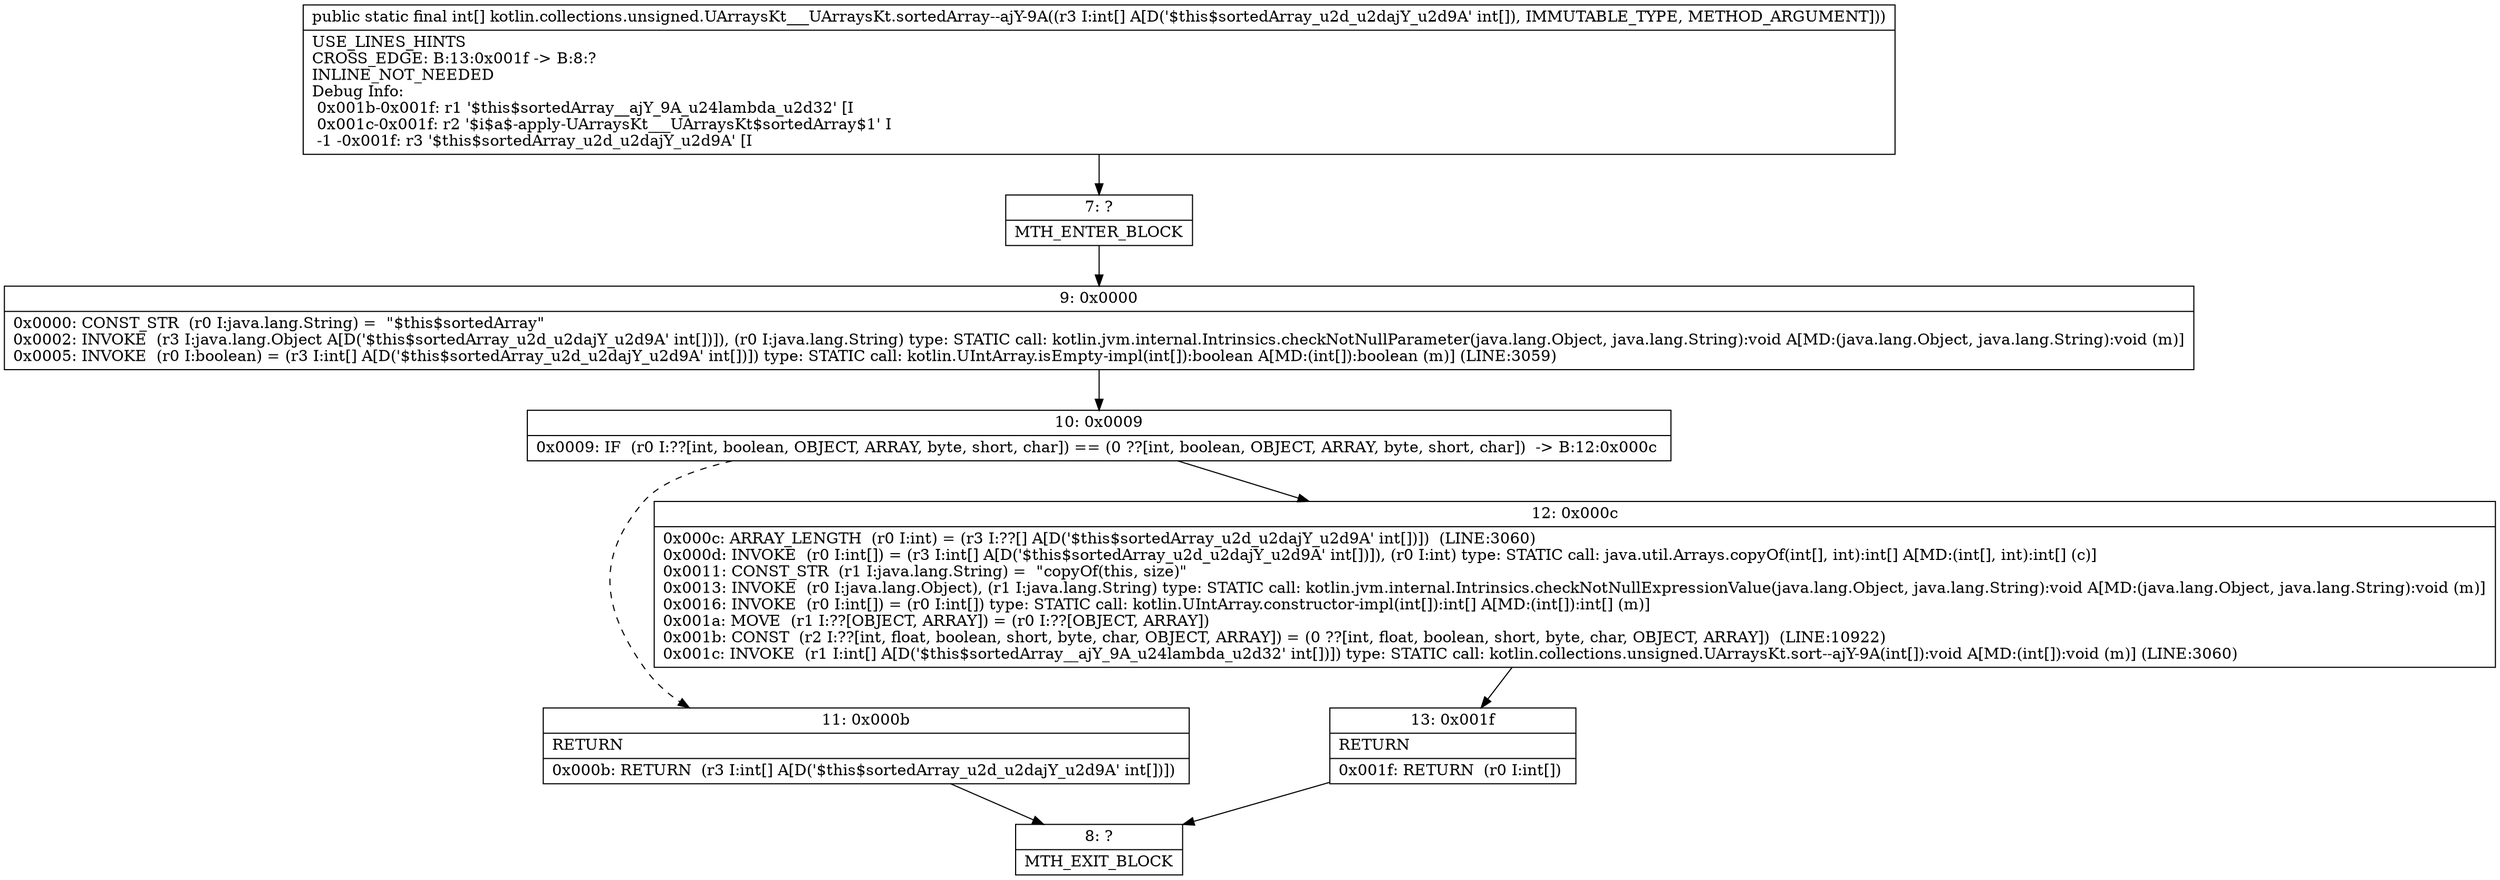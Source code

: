 digraph "CFG forkotlin.collections.unsigned.UArraysKt___UArraysKt.sortedArray\-\-ajY\-9A([I)[I" {
Node_7 [shape=record,label="{7\:\ ?|MTH_ENTER_BLOCK\l}"];
Node_9 [shape=record,label="{9\:\ 0x0000|0x0000: CONST_STR  (r0 I:java.lang.String) =  \"$this$sortedArray\" \l0x0002: INVOKE  (r3 I:java.lang.Object A[D('$this$sortedArray_u2d_u2dajY_u2d9A' int[])]), (r0 I:java.lang.String) type: STATIC call: kotlin.jvm.internal.Intrinsics.checkNotNullParameter(java.lang.Object, java.lang.String):void A[MD:(java.lang.Object, java.lang.String):void (m)]\l0x0005: INVOKE  (r0 I:boolean) = (r3 I:int[] A[D('$this$sortedArray_u2d_u2dajY_u2d9A' int[])]) type: STATIC call: kotlin.UIntArray.isEmpty\-impl(int[]):boolean A[MD:(int[]):boolean (m)] (LINE:3059)\l}"];
Node_10 [shape=record,label="{10\:\ 0x0009|0x0009: IF  (r0 I:??[int, boolean, OBJECT, ARRAY, byte, short, char]) == (0 ??[int, boolean, OBJECT, ARRAY, byte, short, char])  \-\> B:12:0x000c \l}"];
Node_11 [shape=record,label="{11\:\ 0x000b|RETURN\l|0x000b: RETURN  (r3 I:int[] A[D('$this$sortedArray_u2d_u2dajY_u2d9A' int[])]) \l}"];
Node_8 [shape=record,label="{8\:\ ?|MTH_EXIT_BLOCK\l}"];
Node_12 [shape=record,label="{12\:\ 0x000c|0x000c: ARRAY_LENGTH  (r0 I:int) = (r3 I:??[] A[D('$this$sortedArray_u2d_u2dajY_u2d9A' int[])])  (LINE:3060)\l0x000d: INVOKE  (r0 I:int[]) = (r3 I:int[] A[D('$this$sortedArray_u2d_u2dajY_u2d9A' int[])]), (r0 I:int) type: STATIC call: java.util.Arrays.copyOf(int[], int):int[] A[MD:(int[], int):int[] (c)]\l0x0011: CONST_STR  (r1 I:java.lang.String) =  \"copyOf(this, size)\" \l0x0013: INVOKE  (r0 I:java.lang.Object), (r1 I:java.lang.String) type: STATIC call: kotlin.jvm.internal.Intrinsics.checkNotNullExpressionValue(java.lang.Object, java.lang.String):void A[MD:(java.lang.Object, java.lang.String):void (m)]\l0x0016: INVOKE  (r0 I:int[]) = (r0 I:int[]) type: STATIC call: kotlin.UIntArray.constructor\-impl(int[]):int[] A[MD:(int[]):int[] (m)]\l0x001a: MOVE  (r1 I:??[OBJECT, ARRAY]) = (r0 I:??[OBJECT, ARRAY]) \l0x001b: CONST  (r2 I:??[int, float, boolean, short, byte, char, OBJECT, ARRAY]) = (0 ??[int, float, boolean, short, byte, char, OBJECT, ARRAY])  (LINE:10922)\l0x001c: INVOKE  (r1 I:int[] A[D('$this$sortedArray__ajY_9A_u24lambda_u2d32' int[])]) type: STATIC call: kotlin.collections.unsigned.UArraysKt.sort\-\-ajY\-9A(int[]):void A[MD:(int[]):void (m)] (LINE:3060)\l}"];
Node_13 [shape=record,label="{13\:\ 0x001f|RETURN\l|0x001f: RETURN  (r0 I:int[]) \l}"];
MethodNode[shape=record,label="{public static final int[] kotlin.collections.unsigned.UArraysKt___UArraysKt.sortedArray\-\-ajY\-9A((r3 I:int[] A[D('$this$sortedArray_u2d_u2dajY_u2d9A' int[]), IMMUTABLE_TYPE, METHOD_ARGUMENT]))  | USE_LINES_HINTS\lCROSS_EDGE: B:13:0x001f \-\> B:8:?\lINLINE_NOT_NEEDED\lDebug Info:\l  0x001b\-0x001f: r1 '$this$sortedArray__ajY_9A_u24lambda_u2d32' [I\l  0x001c\-0x001f: r2 '$i$a$\-apply\-UArraysKt___UArraysKt$sortedArray$1' I\l  \-1 \-0x001f: r3 '$this$sortedArray_u2d_u2dajY_u2d9A' [I\l}"];
MethodNode -> Node_7;Node_7 -> Node_9;
Node_9 -> Node_10;
Node_10 -> Node_11[style=dashed];
Node_10 -> Node_12;
Node_11 -> Node_8;
Node_12 -> Node_13;
Node_13 -> Node_8;
}

